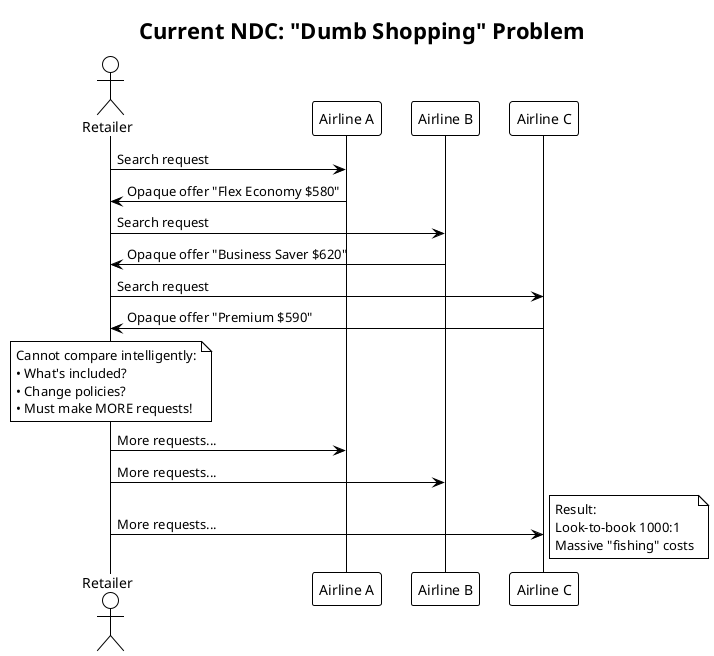 
@startuml current_ndc_problems
!theme plain
title Current NDC: "Dumb Shopping" Problem

actor Retailer
participant "Airline A" as A1
participant "Airline B" as A2 
participant "Airline C" as A3

Retailer -> A1 : Search request
A1 -> Retailer : Opaque offer "Flex Economy $580"

Retailer -> A2 : Search request
A2 -> Retailer : Opaque offer "Business Saver $620"

Retailer -> A3 : Search request  
A3 -> Retailer : Opaque offer "Premium $590"

note over Retailer : Cannot compare intelligently:\n• What's included?\n• Change policies?\n• Must make MORE requests!

Retailer -> A1 : More requests...
Retailer -> A2 : More requests...
Retailer -> A3 : More requests...

note right : Result:\nLook-to-book 1000:1\nMassive "fishing" costs
@enduml